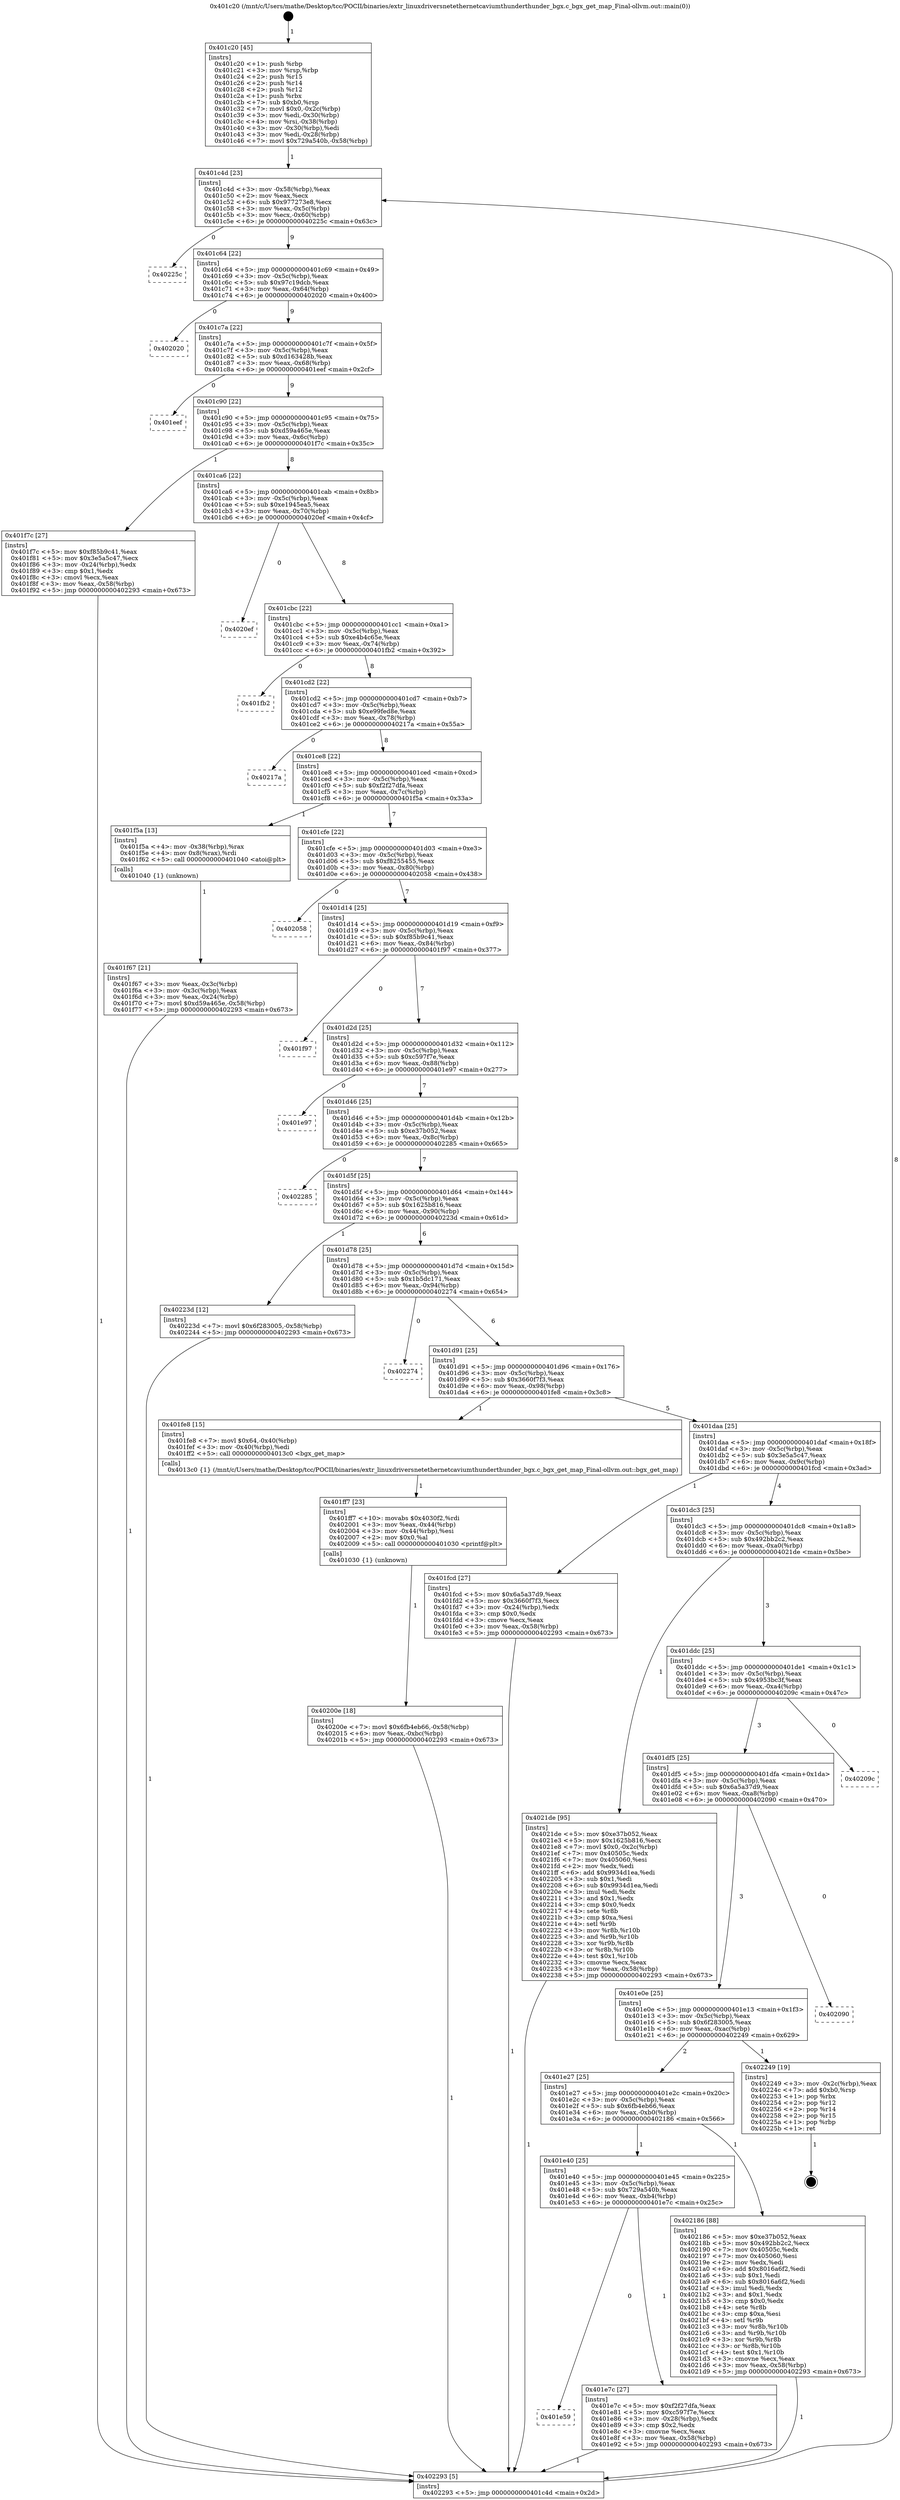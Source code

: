 digraph "0x401c20" {
  label = "0x401c20 (/mnt/c/Users/mathe/Desktop/tcc/POCII/binaries/extr_linuxdriversnetethernetcaviumthunderthunder_bgx.c_bgx_get_map_Final-ollvm.out::main(0))"
  labelloc = "t"
  node[shape=record]

  Entry [label="",width=0.3,height=0.3,shape=circle,fillcolor=black,style=filled]
  "0x401c4d" [label="{
     0x401c4d [23]\l
     | [instrs]\l
     &nbsp;&nbsp;0x401c4d \<+3\>: mov -0x58(%rbp),%eax\l
     &nbsp;&nbsp;0x401c50 \<+2\>: mov %eax,%ecx\l
     &nbsp;&nbsp;0x401c52 \<+6\>: sub $0x977273e8,%ecx\l
     &nbsp;&nbsp;0x401c58 \<+3\>: mov %eax,-0x5c(%rbp)\l
     &nbsp;&nbsp;0x401c5b \<+3\>: mov %ecx,-0x60(%rbp)\l
     &nbsp;&nbsp;0x401c5e \<+6\>: je 000000000040225c \<main+0x63c\>\l
  }"]
  "0x40225c" [label="{
     0x40225c\l
  }", style=dashed]
  "0x401c64" [label="{
     0x401c64 [22]\l
     | [instrs]\l
     &nbsp;&nbsp;0x401c64 \<+5\>: jmp 0000000000401c69 \<main+0x49\>\l
     &nbsp;&nbsp;0x401c69 \<+3\>: mov -0x5c(%rbp),%eax\l
     &nbsp;&nbsp;0x401c6c \<+5\>: sub $0x97c19dcb,%eax\l
     &nbsp;&nbsp;0x401c71 \<+3\>: mov %eax,-0x64(%rbp)\l
     &nbsp;&nbsp;0x401c74 \<+6\>: je 0000000000402020 \<main+0x400\>\l
  }"]
  Exit [label="",width=0.3,height=0.3,shape=circle,fillcolor=black,style=filled,peripheries=2]
  "0x402020" [label="{
     0x402020\l
  }", style=dashed]
  "0x401c7a" [label="{
     0x401c7a [22]\l
     | [instrs]\l
     &nbsp;&nbsp;0x401c7a \<+5\>: jmp 0000000000401c7f \<main+0x5f\>\l
     &nbsp;&nbsp;0x401c7f \<+3\>: mov -0x5c(%rbp),%eax\l
     &nbsp;&nbsp;0x401c82 \<+5\>: sub $0xd163428b,%eax\l
     &nbsp;&nbsp;0x401c87 \<+3\>: mov %eax,-0x68(%rbp)\l
     &nbsp;&nbsp;0x401c8a \<+6\>: je 0000000000401eef \<main+0x2cf\>\l
  }"]
  "0x40200e" [label="{
     0x40200e [18]\l
     | [instrs]\l
     &nbsp;&nbsp;0x40200e \<+7\>: movl $0x6fb4eb66,-0x58(%rbp)\l
     &nbsp;&nbsp;0x402015 \<+6\>: mov %eax,-0xbc(%rbp)\l
     &nbsp;&nbsp;0x40201b \<+5\>: jmp 0000000000402293 \<main+0x673\>\l
  }"]
  "0x401eef" [label="{
     0x401eef\l
  }", style=dashed]
  "0x401c90" [label="{
     0x401c90 [22]\l
     | [instrs]\l
     &nbsp;&nbsp;0x401c90 \<+5\>: jmp 0000000000401c95 \<main+0x75\>\l
     &nbsp;&nbsp;0x401c95 \<+3\>: mov -0x5c(%rbp),%eax\l
     &nbsp;&nbsp;0x401c98 \<+5\>: sub $0xd59a465e,%eax\l
     &nbsp;&nbsp;0x401c9d \<+3\>: mov %eax,-0x6c(%rbp)\l
     &nbsp;&nbsp;0x401ca0 \<+6\>: je 0000000000401f7c \<main+0x35c\>\l
  }"]
  "0x401ff7" [label="{
     0x401ff7 [23]\l
     | [instrs]\l
     &nbsp;&nbsp;0x401ff7 \<+10\>: movabs $0x4030f2,%rdi\l
     &nbsp;&nbsp;0x402001 \<+3\>: mov %eax,-0x44(%rbp)\l
     &nbsp;&nbsp;0x402004 \<+3\>: mov -0x44(%rbp),%esi\l
     &nbsp;&nbsp;0x402007 \<+2\>: mov $0x0,%al\l
     &nbsp;&nbsp;0x402009 \<+5\>: call 0000000000401030 \<printf@plt\>\l
     | [calls]\l
     &nbsp;&nbsp;0x401030 \{1\} (unknown)\l
  }"]
  "0x401f7c" [label="{
     0x401f7c [27]\l
     | [instrs]\l
     &nbsp;&nbsp;0x401f7c \<+5\>: mov $0xf85b9c41,%eax\l
     &nbsp;&nbsp;0x401f81 \<+5\>: mov $0x3e5a5c47,%ecx\l
     &nbsp;&nbsp;0x401f86 \<+3\>: mov -0x24(%rbp),%edx\l
     &nbsp;&nbsp;0x401f89 \<+3\>: cmp $0x1,%edx\l
     &nbsp;&nbsp;0x401f8c \<+3\>: cmovl %ecx,%eax\l
     &nbsp;&nbsp;0x401f8f \<+3\>: mov %eax,-0x58(%rbp)\l
     &nbsp;&nbsp;0x401f92 \<+5\>: jmp 0000000000402293 \<main+0x673\>\l
  }"]
  "0x401ca6" [label="{
     0x401ca6 [22]\l
     | [instrs]\l
     &nbsp;&nbsp;0x401ca6 \<+5\>: jmp 0000000000401cab \<main+0x8b\>\l
     &nbsp;&nbsp;0x401cab \<+3\>: mov -0x5c(%rbp),%eax\l
     &nbsp;&nbsp;0x401cae \<+5\>: sub $0xe1945ea5,%eax\l
     &nbsp;&nbsp;0x401cb3 \<+3\>: mov %eax,-0x70(%rbp)\l
     &nbsp;&nbsp;0x401cb6 \<+6\>: je 00000000004020ef \<main+0x4cf\>\l
  }"]
  "0x401f67" [label="{
     0x401f67 [21]\l
     | [instrs]\l
     &nbsp;&nbsp;0x401f67 \<+3\>: mov %eax,-0x3c(%rbp)\l
     &nbsp;&nbsp;0x401f6a \<+3\>: mov -0x3c(%rbp),%eax\l
     &nbsp;&nbsp;0x401f6d \<+3\>: mov %eax,-0x24(%rbp)\l
     &nbsp;&nbsp;0x401f70 \<+7\>: movl $0xd59a465e,-0x58(%rbp)\l
     &nbsp;&nbsp;0x401f77 \<+5\>: jmp 0000000000402293 \<main+0x673\>\l
  }"]
  "0x4020ef" [label="{
     0x4020ef\l
  }", style=dashed]
  "0x401cbc" [label="{
     0x401cbc [22]\l
     | [instrs]\l
     &nbsp;&nbsp;0x401cbc \<+5\>: jmp 0000000000401cc1 \<main+0xa1\>\l
     &nbsp;&nbsp;0x401cc1 \<+3\>: mov -0x5c(%rbp),%eax\l
     &nbsp;&nbsp;0x401cc4 \<+5\>: sub $0xe4b4c65e,%eax\l
     &nbsp;&nbsp;0x401cc9 \<+3\>: mov %eax,-0x74(%rbp)\l
     &nbsp;&nbsp;0x401ccc \<+6\>: je 0000000000401fb2 \<main+0x392\>\l
  }"]
  "0x401c20" [label="{
     0x401c20 [45]\l
     | [instrs]\l
     &nbsp;&nbsp;0x401c20 \<+1\>: push %rbp\l
     &nbsp;&nbsp;0x401c21 \<+3\>: mov %rsp,%rbp\l
     &nbsp;&nbsp;0x401c24 \<+2\>: push %r15\l
     &nbsp;&nbsp;0x401c26 \<+2\>: push %r14\l
     &nbsp;&nbsp;0x401c28 \<+2\>: push %r12\l
     &nbsp;&nbsp;0x401c2a \<+1\>: push %rbx\l
     &nbsp;&nbsp;0x401c2b \<+7\>: sub $0xb0,%rsp\l
     &nbsp;&nbsp;0x401c32 \<+7\>: movl $0x0,-0x2c(%rbp)\l
     &nbsp;&nbsp;0x401c39 \<+3\>: mov %edi,-0x30(%rbp)\l
     &nbsp;&nbsp;0x401c3c \<+4\>: mov %rsi,-0x38(%rbp)\l
     &nbsp;&nbsp;0x401c40 \<+3\>: mov -0x30(%rbp),%edi\l
     &nbsp;&nbsp;0x401c43 \<+3\>: mov %edi,-0x28(%rbp)\l
     &nbsp;&nbsp;0x401c46 \<+7\>: movl $0x729a540b,-0x58(%rbp)\l
  }"]
  "0x401fb2" [label="{
     0x401fb2\l
  }", style=dashed]
  "0x401cd2" [label="{
     0x401cd2 [22]\l
     | [instrs]\l
     &nbsp;&nbsp;0x401cd2 \<+5\>: jmp 0000000000401cd7 \<main+0xb7\>\l
     &nbsp;&nbsp;0x401cd7 \<+3\>: mov -0x5c(%rbp),%eax\l
     &nbsp;&nbsp;0x401cda \<+5\>: sub $0xe99fed8e,%eax\l
     &nbsp;&nbsp;0x401cdf \<+3\>: mov %eax,-0x78(%rbp)\l
     &nbsp;&nbsp;0x401ce2 \<+6\>: je 000000000040217a \<main+0x55a\>\l
  }"]
  "0x402293" [label="{
     0x402293 [5]\l
     | [instrs]\l
     &nbsp;&nbsp;0x402293 \<+5\>: jmp 0000000000401c4d \<main+0x2d\>\l
  }"]
  "0x40217a" [label="{
     0x40217a\l
  }", style=dashed]
  "0x401ce8" [label="{
     0x401ce8 [22]\l
     | [instrs]\l
     &nbsp;&nbsp;0x401ce8 \<+5\>: jmp 0000000000401ced \<main+0xcd\>\l
     &nbsp;&nbsp;0x401ced \<+3\>: mov -0x5c(%rbp),%eax\l
     &nbsp;&nbsp;0x401cf0 \<+5\>: sub $0xf2f27dfa,%eax\l
     &nbsp;&nbsp;0x401cf5 \<+3\>: mov %eax,-0x7c(%rbp)\l
     &nbsp;&nbsp;0x401cf8 \<+6\>: je 0000000000401f5a \<main+0x33a\>\l
  }"]
  "0x401e59" [label="{
     0x401e59\l
  }", style=dashed]
  "0x401f5a" [label="{
     0x401f5a [13]\l
     | [instrs]\l
     &nbsp;&nbsp;0x401f5a \<+4\>: mov -0x38(%rbp),%rax\l
     &nbsp;&nbsp;0x401f5e \<+4\>: mov 0x8(%rax),%rdi\l
     &nbsp;&nbsp;0x401f62 \<+5\>: call 0000000000401040 \<atoi@plt\>\l
     | [calls]\l
     &nbsp;&nbsp;0x401040 \{1\} (unknown)\l
  }"]
  "0x401cfe" [label="{
     0x401cfe [22]\l
     | [instrs]\l
     &nbsp;&nbsp;0x401cfe \<+5\>: jmp 0000000000401d03 \<main+0xe3\>\l
     &nbsp;&nbsp;0x401d03 \<+3\>: mov -0x5c(%rbp),%eax\l
     &nbsp;&nbsp;0x401d06 \<+5\>: sub $0xf8255455,%eax\l
     &nbsp;&nbsp;0x401d0b \<+3\>: mov %eax,-0x80(%rbp)\l
     &nbsp;&nbsp;0x401d0e \<+6\>: je 0000000000402058 \<main+0x438\>\l
  }"]
  "0x401e7c" [label="{
     0x401e7c [27]\l
     | [instrs]\l
     &nbsp;&nbsp;0x401e7c \<+5\>: mov $0xf2f27dfa,%eax\l
     &nbsp;&nbsp;0x401e81 \<+5\>: mov $0xc597f7e,%ecx\l
     &nbsp;&nbsp;0x401e86 \<+3\>: mov -0x28(%rbp),%edx\l
     &nbsp;&nbsp;0x401e89 \<+3\>: cmp $0x2,%edx\l
     &nbsp;&nbsp;0x401e8c \<+3\>: cmovne %ecx,%eax\l
     &nbsp;&nbsp;0x401e8f \<+3\>: mov %eax,-0x58(%rbp)\l
     &nbsp;&nbsp;0x401e92 \<+5\>: jmp 0000000000402293 \<main+0x673\>\l
  }"]
  "0x402058" [label="{
     0x402058\l
  }", style=dashed]
  "0x401d14" [label="{
     0x401d14 [25]\l
     | [instrs]\l
     &nbsp;&nbsp;0x401d14 \<+5\>: jmp 0000000000401d19 \<main+0xf9\>\l
     &nbsp;&nbsp;0x401d19 \<+3\>: mov -0x5c(%rbp),%eax\l
     &nbsp;&nbsp;0x401d1c \<+5\>: sub $0xf85b9c41,%eax\l
     &nbsp;&nbsp;0x401d21 \<+6\>: mov %eax,-0x84(%rbp)\l
     &nbsp;&nbsp;0x401d27 \<+6\>: je 0000000000401f97 \<main+0x377\>\l
  }"]
  "0x401e40" [label="{
     0x401e40 [25]\l
     | [instrs]\l
     &nbsp;&nbsp;0x401e40 \<+5\>: jmp 0000000000401e45 \<main+0x225\>\l
     &nbsp;&nbsp;0x401e45 \<+3\>: mov -0x5c(%rbp),%eax\l
     &nbsp;&nbsp;0x401e48 \<+5\>: sub $0x729a540b,%eax\l
     &nbsp;&nbsp;0x401e4d \<+6\>: mov %eax,-0xb4(%rbp)\l
     &nbsp;&nbsp;0x401e53 \<+6\>: je 0000000000401e7c \<main+0x25c\>\l
  }"]
  "0x401f97" [label="{
     0x401f97\l
  }", style=dashed]
  "0x401d2d" [label="{
     0x401d2d [25]\l
     | [instrs]\l
     &nbsp;&nbsp;0x401d2d \<+5\>: jmp 0000000000401d32 \<main+0x112\>\l
     &nbsp;&nbsp;0x401d32 \<+3\>: mov -0x5c(%rbp),%eax\l
     &nbsp;&nbsp;0x401d35 \<+5\>: sub $0xc597f7e,%eax\l
     &nbsp;&nbsp;0x401d3a \<+6\>: mov %eax,-0x88(%rbp)\l
     &nbsp;&nbsp;0x401d40 \<+6\>: je 0000000000401e97 \<main+0x277\>\l
  }"]
  "0x402186" [label="{
     0x402186 [88]\l
     | [instrs]\l
     &nbsp;&nbsp;0x402186 \<+5\>: mov $0xe37b052,%eax\l
     &nbsp;&nbsp;0x40218b \<+5\>: mov $0x492bb2c2,%ecx\l
     &nbsp;&nbsp;0x402190 \<+7\>: mov 0x40505c,%edx\l
     &nbsp;&nbsp;0x402197 \<+7\>: mov 0x405060,%esi\l
     &nbsp;&nbsp;0x40219e \<+2\>: mov %edx,%edi\l
     &nbsp;&nbsp;0x4021a0 \<+6\>: add $0x8016a6f2,%edi\l
     &nbsp;&nbsp;0x4021a6 \<+3\>: sub $0x1,%edi\l
     &nbsp;&nbsp;0x4021a9 \<+6\>: sub $0x8016a6f2,%edi\l
     &nbsp;&nbsp;0x4021af \<+3\>: imul %edi,%edx\l
     &nbsp;&nbsp;0x4021b2 \<+3\>: and $0x1,%edx\l
     &nbsp;&nbsp;0x4021b5 \<+3\>: cmp $0x0,%edx\l
     &nbsp;&nbsp;0x4021b8 \<+4\>: sete %r8b\l
     &nbsp;&nbsp;0x4021bc \<+3\>: cmp $0xa,%esi\l
     &nbsp;&nbsp;0x4021bf \<+4\>: setl %r9b\l
     &nbsp;&nbsp;0x4021c3 \<+3\>: mov %r8b,%r10b\l
     &nbsp;&nbsp;0x4021c6 \<+3\>: and %r9b,%r10b\l
     &nbsp;&nbsp;0x4021c9 \<+3\>: xor %r9b,%r8b\l
     &nbsp;&nbsp;0x4021cc \<+3\>: or %r8b,%r10b\l
     &nbsp;&nbsp;0x4021cf \<+4\>: test $0x1,%r10b\l
     &nbsp;&nbsp;0x4021d3 \<+3\>: cmovne %ecx,%eax\l
     &nbsp;&nbsp;0x4021d6 \<+3\>: mov %eax,-0x58(%rbp)\l
     &nbsp;&nbsp;0x4021d9 \<+5\>: jmp 0000000000402293 \<main+0x673\>\l
  }"]
  "0x401e97" [label="{
     0x401e97\l
  }", style=dashed]
  "0x401d46" [label="{
     0x401d46 [25]\l
     | [instrs]\l
     &nbsp;&nbsp;0x401d46 \<+5\>: jmp 0000000000401d4b \<main+0x12b\>\l
     &nbsp;&nbsp;0x401d4b \<+3\>: mov -0x5c(%rbp),%eax\l
     &nbsp;&nbsp;0x401d4e \<+5\>: sub $0xe37b052,%eax\l
     &nbsp;&nbsp;0x401d53 \<+6\>: mov %eax,-0x8c(%rbp)\l
     &nbsp;&nbsp;0x401d59 \<+6\>: je 0000000000402285 \<main+0x665\>\l
  }"]
  "0x401e27" [label="{
     0x401e27 [25]\l
     | [instrs]\l
     &nbsp;&nbsp;0x401e27 \<+5\>: jmp 0000000000401e2c \<main+0x20c\>\l
     &nbsp;&nbsp;0x401e2c \<+3\>: mov -0x5c(%rbp),%eax\l
     &nbsp;&nbsp;0x401e2f \<+5\>: sub $0x6fb4eb66,%eax\l
     &nbsp;&nbsp;0x401e34 \<+6\>: mov %eax,-0xb0(%rbp)\l
     &nbsp;&nbsp;0x401e3a \<+6\>: je 0000000000402186 \<main+0x566\>\l
  }"]
  "0x402285" [label="{
     0x402285\l
  }", style=dashed]
  "0x401d5f" [label="{
     0x401d5f [25]\l
     | [instrs]\l
     &nbsp;&nbsp;0x401d5f \<+5\>: jmp 0000000000401d64 \<main+0x144\>\l
     &nbsp;&nbsp;0x401d64 \<+3\>: mov -0x5c(%rbp),%eax\l
     &nbsp;&nbsp;0x401d67 \<+5\>: sub $0x1625b816,%eax\l
     &nbsp;&nbsp;0x401d6c \<+6\>: mov %eax,-0x90(%rbp)\l
     &nbsp;&nbsp;0x401d72 \<+6\>: je 000000000040223d \<main+0x61d\>\l
  }"]
  "0x402249" [label="{
     0x402249 [19]\l
     | [instrs]\l
     &nbsp;&nbsp;0x402249 \<+3\>: mov -0x2c(%rbp),%eax\l
     &nbsp;&nbsp;0x40224c \<+7\>: add $0xb0,%rsp\l
     &nbsp;&nbsp;0x402253 \<+1\>: pop %rbx\l
     &nbsp;&nbsp;0x402254 \<+2\>: pop %r12\l
     &nbsp;&nbsp;0x402256 \<+2\>: pop %r14\l
     &nbsp;&nbsp;0x402258 \<+2\>: pop %r15\l
     &nbsp;&nbsp;0x40225a \<+1\>: pop %rbp\l
     &nbsp;&nbsp;0x40225b \<+1\>: ret\l
  }"]
  "0x40223d" [label="{
     0x40223d [12]\l
     | [instrs]\l
     &nbsp;&nbsp;0x40223d \<+7\>: movl $0x6f283005,-0x58(%rbp)\l
     &nbsp;&nbsp;0x402244 \<+5\>: jmp 0000000000402293 \<main+0x673\>\l
  }"]
  "0x401d78" [label="{
     0x401d78 [25]\l
     | [instrs]\l
     &nbsp;&nbsp;0x401d78 \<+5\>: jmp 0000000000401d7d \<main+0x15d\>\l
     &nbsp;&nbsp;0x401d7d \<+3\>: mov -0x5c(%rbp),%eax\l
     &nbsp;&nbsp;0x401d80 \<+5\>: sub $0x1b5dc171,%eax\l
     &nbsp;&nbsp;0x401d85 \<+6\>: mov %eax,-0x94(%rbp)\l
     &nbsp;&nbsp;0x401d8b \<+6\>: je 0000000000402274 \<main+0x654\>\l
  }"]
  "0x401e0e" [label="{
     0x401e0e [25]\l
     | [instrs]\l
     &nbsp;&nbsp;0x401e0e \<+5\>: jmp 0000000000401e13 \<main+0x1f3\>\l
     &nbsp;&nbsp;0x401e13 \<+3\>: mov -0x5c(%rbp),%eax\l
     &nbsp;&nbsp;0x401e16 \<+5\>: sub $0x6f283005,%eax\l
     &nbsp;&nbsp;0x401e1b \<+6\>: mov %eax,-0xac(%rbp)\l
     &nbsp;&nbsp;0x401e21 \<+6\>: je 0000000000402249 \<main+0x629\>\l
  }"]
  "0x402274" [label="{
     0x402274\l
  }", style=dashed]
  "0x401d91" [label="{
     0x401d91 [25]\l
     | [instrs]\l
     &nbsp;&nbsp;0x401d91 \<+5\>: jmp 0000000000401d96 \<main+0x176\>\l
     &nbsp;&nbsp;0x401d96 \<+3\>: mov -0x5c(%rbp),%eax\l
     &nbsp;&nbsp;0x401d99 \<+5\>: sub $0x3660f7f3,%eax\l
     &nbsp;&nbsp;0x401d9e \<+6\>: mov %eax,-0x98(%rbp)\l
     &nbsp;&nbsp;0x401da4 \<+6\>: je 0000000000401fe8 \<main+0x3c8\>\l
  }"]
  "0x402090" [label="{
     0x402090\l
  }", style=dashed]
  "0x401fe8" [label="{
     0x401fe8 [15]\l
     | [instrs]\l
     &nbsp;&nbsp;0x401fe8 \<+7\>: movl $0x64,-0x40(%rbp)\l
     &nbsp;&nbsp;0x401fef \<+3\>: mov -0x40(%rbp),%edi\l
     &nbsp;&nbsp;0x401ff2 \<+5\>: call 00000000004013c0 \<bgx_get_map\>\l
     | [calls]\l
     &nbsp;&nbsp;0x4013c0 \{1\} (/mnt/c/Users/mathe/Desktop/tcc/POCII/binaries/extr_linuxdriversnetethernetcaviumthunderthunder_bgx.c_bgx_get_map_Final-ollvm.out::bgx_get_map)\l
  }"]
  "0x401daa" [label="{
     0x401daa [25]\l
     | [instrs]\l
     &nbsp;&nbsp;0x401daa \<+5\>: jmp 0000000000401daf \<main+0x18f\>\l
     &nbsp;&nbsp;0x401daf \<+3\>: mov -0x5c(%rbp),%eax\l
     &nbsp;&nbsp;0x401db2 \<+5\>: sub $0x3e5a5c47,%eax\l
     &nbsp;&nbsp;0x401db7 \<+6\>: mov %eax,-0x9c(%rbp)\l
     &nbsp;&nbsp;0x401dbd \<+6\>: je 0000000000401fcd \<main+0x3ad\>\l
  }"]
  "0x401df5" [label="{
     0x401df5 [25]\l
     | [instrs]\l
     &nbsp;&nbsp;0x401df5 \<+5\>: jmp 0000000000401dfa \<main+0x1da\>\l
     &nbsp;&nbsp;0x401dfa \<+3\>: mov -0x5c(%rbp),%eax\l
     &nbsp;&nbsp;0x401dfd \<+5\>: sub $0x6a5a37d9,%eax\l
     &nbsp;&nbsp;0x401e02 \<+6\>: mov %eax,-0xa8(%rbp)\l
     &nbsp;&nbsp;0x401e08 \<+6\>: je 0000000000402090 \<main+0x470\>\l
  }"]
  "0x401fcd" [label="{
     0x401fcd [27]\l
     | [instrs]\l
     &nbsp;&nbsp;0x401fcd \<+5\>: mov $0x6a5a37d9,%eax\l
     &nbsp;&nbsp;0x401fd2 \<+5\>: mov $0x3660f7f3,%ecx\l
     &nbsp;&nbsp;0x401fd7 \<+3\>: mov -0x24(%rbp),%edx\l
     &nbsp;&nbsp;0x401fda \<+3\>: cmp $0x0,%edx\l
     &nbsp;&nbsp;0x401fdd \<+3\>: cmove %ecx,%eax\l
     &nbsp;&nbsp;0x401fe0 \<+3\>: mov %eax,-0x58(%rbp)\l
     &nbsp;&nbsp;0x401fe3 \<+5\>: jmp 0000000000402293 \<main+0x673\>\l
  }"]
  "0x401dc3" [label="{
     0x401dc3 [25]\l
     | [instrs]\l
     &nbsp;&nbsp;0x401dc3 \<+5\>: jmp 0000000000401dc8 \<main+0x1a8\>\l
     &nbsp;&nbsp;0x401dc8 \<+3\>: mov -0x5c(%rbp),%eax\l
     &nbsp;&nbsp;0x401dcb \<+5\>: sub $0x492bb2c2,%eax\l
     &nbsp;&nbsp;0x401dd0 \<+6\>: mov %eax,-0xa0(%rbp)\l
     &nbsp;&nbsp;0x401dd6 \<+6\>: je 00000000004021de \<main+0x5be\>\l
  }"]
  "0x40209c" [label="{
     0x40209c\l
  }", style=dashed]
  "0x4021de" [label="{
     0x4021de [95]\l
     | [instrs]\l
     &nbsp;&nbsp;0x4021de \<+5\>: mov $0xe37b052,%eax\l
     &nbsp;&nbsp;0x4021e3 \<+5\>: mov $0x1625b816,%ecx\l
     &nbsp;&nbsp;0x4021e8 \<+7\>: movl $0x0,-0x2c(%rbp)\l
     &nbsp;&nbsp;0x4021ef \<+7\>: mov 0x40505c,%edx\l
     &nbsp;&nbsp;0x4021f6 \<+7\>: mov 0x405060,%esi\l
     &nbsp;&nbsp;0x4021fd \<+2\>: mov %edx,%edi\l
     &nbsp;&nbsp;0x4021ff \<+6\>: add $0x9934d1ea,%edi\l
     &nbsp;&nbsp;0x402205 \<+3\>: sub $0x1,%edi\l
     &nbsp;&nbsp;0x402208 \<+6\>: sub $0x9934d1ea,%edi\l
     &nbsp;&nbsp;0x40220e \<+3\>: imul %edi,%edx\l
     &nbsp;&nbsp;0x402211 \<+3\>: and $0x1,%edx\l
     &nbsp;&nbsp;0x402214 \<+3\>: cmp $0x0,%edx\l
     &nbsp;&nbsp;0x402217 \<+4\>: sete %r8b\l
     &nbsp;&nbsp;0x40221b \<+3\>: cmp $0xa,%esi\l
     &nbsp;&nbsp;0x40221e \<+4\>: setl %r9b\l
     &nbsp;&nbsp;0x402222 \<+3\>: mov %r8b,%r10b\l
     &nbsp;&nbsp;0x402225 \<+3\>: and %r9b,%r10b\l
     &nbsp;&nbsp;0x402228 \<+3\>: xor %r9b,%r8b\l
     &nbsp;&nbsp;0x40222b \<+3\>: or %r8b,%r10b\l
     &nbsp;&nbsp;0x40222e \<+4\>: test $0x1,%r10b\l
     &nbsp;&nbsp;0x402232 \<+3\>: cmovne %ecx,%eax\l
     &nbsp;&nbsp;0x402235 \<+3\>: mov %eax,-0x58(%rbp)\l
     &nbsp;&nbsp;0x402238 \<+5\>: jmp 0000000000402293 \<main+0x673\>\l
  }"]
  "0x401ddc" [label="{
     0x401ddc [25]\l
     | [instrs]\l
     &nbsp;&nbsp;0x401ddc \<+5\>: jmp 0000000000401de1 \<main+0x1c1\>\l
     &nbsp;&nbsp;0x401de1 \<+3\>: mov -0x5c(%rbp),%eax\l
     &nbsp;&nbsp;0x401de4 \<+5\>: sub $0x4953bc3f,%eax\l
     &nbsp;&nbsp;0x401de9 \<+6\>: mov %eax,-0xa4(%rbp)\l
     &nbsp;&nbsp;0x401def \<+6\>: je 000000000040209c \<main+0x47c\>\l
  }"]
  Entry -> "0x401c20" [label=" 1"]
  "0x401c4d" -> "0x40225c" [label=" 0"]
  "0x401c4d" -> "0x401c64" [label=" 9"]
  "0x402249" -> Exit [label=" 1"]
  "0x401c64" -> "0x402020" [label=" 0"]
  "0x401c64" -> "0x401c7a" [label=" 9"]
  "0x40223d" -> "0x402293" [label=" 1"]
  "0x401c7a" -> "0x401eef" [label=" 0"]
  "0x401c7a" -> "0x401c90" [label=" 9"]
  "0x4021de" -> "0x402293" [label=" 1"]
  "0x401c90" -> "0x401f7c" [label=" 1"]
  "0x401c90" -> "0x401ca6" [label=" 8"]
  "0x402186" -> "0x402293" [label=" 1"]
  "0x401ca6" -> "0x4020ef" [label=" 0"]
  "0x401ca6" -> "0x401cbc" [label=" 8"]
  "0x40200e" -> "0x402293" [label=" 1"]
  "0x401cbc" -> "0x401fb2" [label=" 0"]
  "0x401cbc" -> "0x401cd2" [label=" 8"]
  "0x401ff7" -> "0x40200e" [label=" 1"]
  "0x401cd2" -> "0x40217a" [label=" 0"]
  "0x401cd2" -> "0x401ce8" [label=" 8"]
  "0x401fe8" -> "0x401ff7" [label=" 1"]
  "0x401ce8" -> "0x401f5a" [label=" 1"]
  "0x401ce8" -> "0x401cfe" [label=" 7"]
  "0x401fcd" -> "0x402293" [label=" 1"]
  "0x401cfe" -> "0x402058" [label=" 0"]
  "0x401cfe" -> "0x401d14" [label=" 7"]
  "0x401f7c" -> "0x402293" [label=" 1"]
  "0x401d14" -> "0x401f97" [label=" 0"]
  "0x401d14" -> "0x401d2d" [label=" 7"]
  "0x401f5a" -> "0x401f67" [label=" 1"]
  "0x401d2d" -> "0x401e97" [label=" 0"]
  "0x401d2d" -> "0x401d46" [label=" 7"]
  "0x402293" -> "0x401c4d" [label=" 8"]
  "0x401d46" -> "0x402285" [label=" 0"]
  "0x401d46" -> "0x401d5f" [label=" 7"]
  "0x401e7c" -> "0x402293" [label=" 1"]
  "0x401d5f" -> "0x40223d" [label=" 1"]
  "0x401d5f" -> "0x401d78" [label=" 6"]
  "0x401e40" -> "0x401e59" [label=" 0"]
  "0x401d78" -> "0x402274" [label=" 0"]
  "0x401d78" -> "0x401d91" [label=" 6"]
  "0x401f67" -> "0x402293" [label=" 1"]
  "0x401d91" -> "0x401fe8" [label=" 1"]
  "0x401d91" -> "0x401daa" [label=" 5"]
  "0x401e27" -> "0x401e40" [label=" 1"]
  "0x401daa" -> "0x401fcd" [label=" 1"]
  "0x401daa" -> "0x401dc3" [label=" 4"]
  "0x401c20" -> "0x401c4d" [label=" 1"]
  "0x401dc3" -> "0x4021de" [label=" 1"]
  "0x401dc3" -> "0x401ddc" [label=" 3"]
  "0x401e0e" -> "0x401e27" [label=" 2"]
  "0x401ddc" -> "0x40209c" [label=" 0"]
  "0x401ddc" -> "0x401df5" [label=" 3"]
  "0x401e27" -> "0x402186" [label=" 1"]
  "0x401df5" -> "0x402090" [label=" 0"]
  "0x401df5" -> "0x401e0e" [label=" 3"]
  "0x401e40" -> "0x401e7c" [label=" 1"]
  "0x401e0e" -> "0x402249" [label=" 1"]
}
